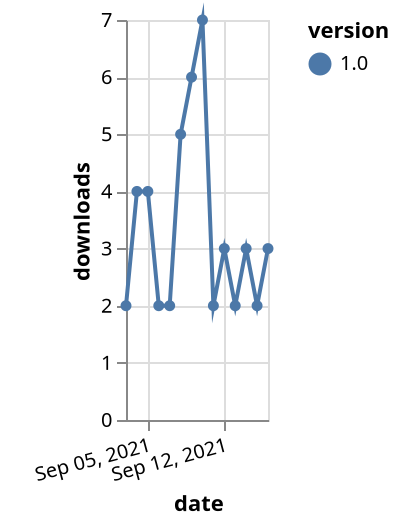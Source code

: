 {"$schema": "https://vega.github.io/schema/vega-lite/v5.json", "description": "A simple bar chart with embedded data.", "data": {"values": [{"date": "2021-09-03", "total": 4476, "delta": 2, "version": "1.0"}, {"date": "2021-09-04", "total": 4480, "delta": 4, "version": "1.0"}, {"date": "2021-09-05", "total": 4484, "delta": 4, "version": "1.0"}, {"date": "2021-09-06", "total": 4486, "delta": 2, "version": "1.0"}, {"date": "2021-09-07", "total": 4488, "delta": 2, "version": "1.0"}, {"date": "2021-09-08", "total": 4493, "delta": 5, "version": "1.0"}, {"date": "2021-09-09", "total": 4499, "delta": 6, "version": "1.0"}, {"date": "2021-09-10", "total": 4506, "delta": 7, "version": "1.0"}, {"date": "2021-09-11", "total": 4508, "delta": 2, "version": "1.0"}, {"date": "2021-09-12", "total": 4511, "delta": 3, "version": "1.0"}, {"date": "2021-09-13", "total": 4513, "delta": 2, "version": "1.0"}, {"date": "2021-09-14", "total": 4516, "delta": 3, "version": "1.0"}, {"date": "2021-09-15", "total": 4518, "delta": 2, "version": "1.0"}, {"date": "2021-09-16", "total": 4521, "delta": 3, "version": "1.0"}]}, "width": "container", "mark": {"type": "line", "point": {"filled": true}}, "encoding": {"x": {"field": "date", "type": "temporal", "timeUnit": "yearmonthdate", "title": "date", "axis": {"labelAngle": -15}}, "y": {"field": "delta", "type": "quantitative", "title": "downloads"}, "color": {"field": "version", "type": "nominal"}, "tooltip": {"field": "delta"}}}